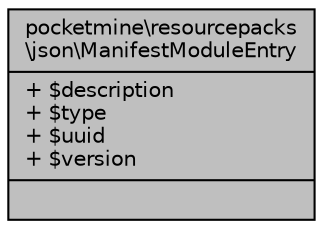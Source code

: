 digraph "pocketmine\resourcepacks\json\ManifestModuleEntry"
{
 // INTERACTIVE_SVG=YES
 // LATEX_PDF_SIZE
  edge [fontname="Helvetica",fontsize="10",labelfontname="Helvetica",labelfontsize="10"];
  node [fontname="Helvetica",fontsize="10",shape=record];
  Node1 [label="{pocketmine\\resourcepacks\l\\json\\ManifestModuleEntry\n|+ $description\l+ $type\l+ $uuid\l+ $version\l|}",height=0.2,width=0.4,color="black", fillcolor="grey75", style="filled", fontcolor="black",tooltip=" "];
}

